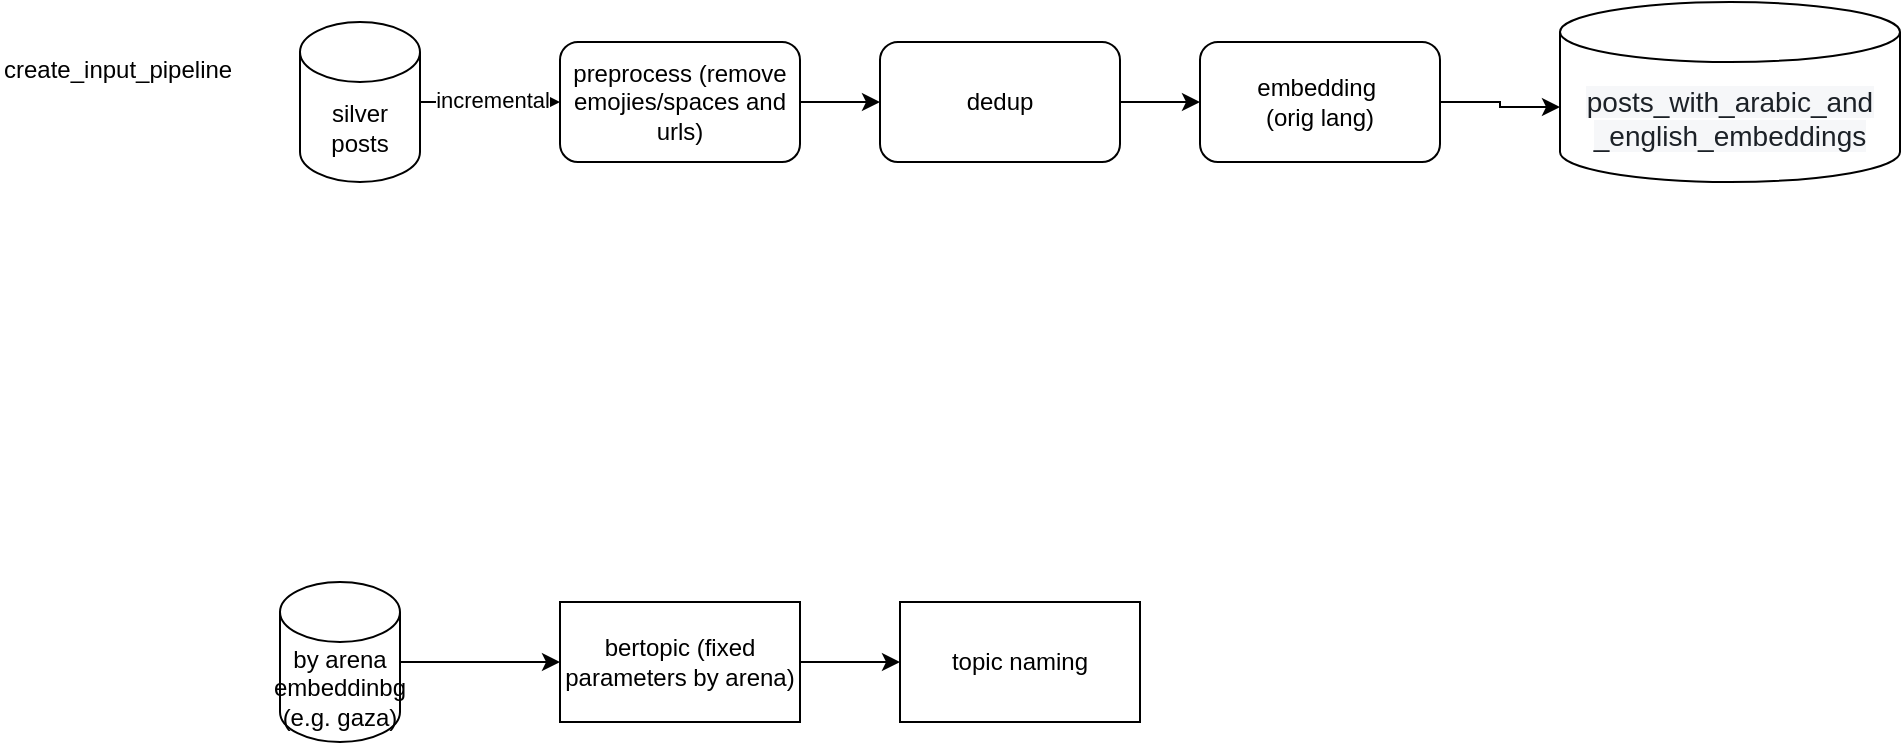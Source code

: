 <mxfile version="25.0.1">
  <diagram name="Page-1" id="_-j-LyRyLfRdokaX9RX_">
    <mxGraphModel dx="1042" dy="565" grid="1" gridSize="10" guides="1" tooltips="1" connect="1" arrows="1" fold="1" page="1" pageScale="1" pageWidth="850" pageHeight="1100" math="0" shadow="0">
      <root>
        <mxCell id="0" />
        <mxCell id="1" parent="0" />
        <mxCell id="2Lk4g0oTJvZEIo2jpxFW-12" style="edgeStyle=orthogonalEdgeStyle;rounded=0;orthogonalLoop=1;jettySize=auto;html=1;entryX=0;entryY=0.5;entryDx=0;entryDy=0;" edge="1" parent="1" source="2Lk4g0oTJvZEIo2jpxFW-1" target="2Lk4g0oTJvZEIo2jpxFW-2">
          <mxGeometry relative="1" as="geometry" />
        </mxCell>
        <mxCell id="2Lk4g0oTJvZEIo2jpxFW-13" value="incremental" style="edgeLabel;html=1;align=center;verticalAlign=middle;resizable=0;points=[];" vertex="1" connectable="0" parent="2Lk4g0oTJvZEIo2jpxFW-12">
          <mxGeometry x="0.017" y="1" relative="1" as="geometry">
            <mxPoint as="offset" />
          </mxGeometry>
        </mxCell>
        <mxCell id="2Lk4g0oTJvZEIo2jpxFW-1" value="silver posts" style="shape=cylinder3;whiteSpace=wrap;html=1;boundedLbl=1;backgroundOutline=1;size=15;" vertex="1" parent="1">
          <mxGeometry x="180" y="100" width="60" height="80" as="geometry" />
        </mxCell>
        <mxCell id="2Lk4g0oTJvZEIo2jpxFW-5" value="" style="edgeStyle=orthogonalEdgeStyle;rounded=0;orthogonalLoop=1;jettySize=auto;html=1;" edge="1" parent="1" source="2Lk4g0oTJvZEIo2jpxFW-2" target="2Lk4g0oTJvZEIo2jpxFW-4">
          <mxGeometry relative="1" as="geometry" />
        </mxCell>
        <mxCell id="2Lk4g0oTJvZEIo2jpxFW-2" value="preprocess (remove emojies/spaces and urls)" style="rounded=1;whiteSpace=wrap;html=1;" vertex="1" parent="1">
          <mxGeometry x="310" y="110" width="120" height="60" as="geometry" />
        </mxCell>
        <mxCell id="2Lk4g0oTJvZEIo2jpxFW-9" value="" style="edgeStyle=orthogonalEdgeStyle;rounded=0;orthogonalLoop=1;jettySize=auto;html=1;" edge="1" parent="1" source="2Lk4g0oTJvZEIo2jpxFW-4" target="2Lk4g0oTJvZEIo2jpxFW-8">
          <mxGeometry relative="1" as="geometry" />
        </mxCell>
        <mxCell id="2Lk4g0oTJvZEIo2jpxFW-4" value="dedup" style="whiteSpace=wrap;html=1;rounded=1;" vertex="1" parent="1">
          <mxGeometry x="470" y="110" width="120" height="60" as="geometry" />
        </mxCell>
        <mxCell id="2Lk4g0oTJvZEIo2jpxFW-7" value="&lt;span style=&quot;color: rgb(28, 33, 39); font-family: Source-Sans-Pro, Helvetica, sans-serif, blueprint-icons-16; font-size: 14px; text-align: start; text-wrap-mode: nowrap; background-color: rgb(246, 247, 249);&quot;&gt;posts_with_arabic_and&lt;/span&gt;&lt;div&gt;&lt;span style=&quot;color: rgb(28, 33, 39); font-family: Source-Sans-Pro, Helvetica, sans-serif, blueprint-icons-16; font-size: 14px; text-align: start; text-wrap-mode: nowrap; background-color: rgb(246, 247, 249);&quot;&gt;_english_embeddings&lt;/span&gt;&lt;/div&gt;" style="shape=cylinder3;whiteSpace=wrap;html=1;boundedLbl=1;backgroundOutline=1;size=15;" vertex="1" parent="1">
          <mxGeometry x="810" y="90" width="170" height="90" as="geometry" />
        </mxCell>
        <mxCell id="2Lk4g0oTJvZEIo2jpxFW-8" value="embedding&amp;nbsp;&lt;div&gt;(orig lang)&lt;/div&gt;" style="whiteSpace=wrap;html=1;rounded=1;" vertex="1" parent="1">
          <mxGeometry x="630" y="110" width="120" height="60" as="geometry" />
        </mxCell>
        <mxCell id="2Lk4g0oTJvZEIo2jpxFW-10" style="edgeStyle=orthogonalEdgeStyle;rounded=0;orthogonalLoop=1;jettySize=auto;html=1;entryX=0;entryY=0;entryDx=0;entryDy=52.5;entryPerimeter=0;" edge="1" parent="1" source="2Lk4g0oTJvZEIo2jpxFW-8" target="2Lk4g0oTJvZEIo2jpxFW-7">
          <mxGeometry relative="1" as="geometry" />
        </mxCell>
        <mxCell id="2Lk4g0oTJvZEIo2jpxFW-14" value="create_input_pipeline" style="text;whiteSpace=wrap;" vertex="1" parent="1">
          <mxGeometry x="30" y="110" width="150" height="40" as="geometry" />
        </mxCell>
        <mxCell id="2Lk4g0oTJvZEIo2jpxFW-18" value="" style="edgeStyle=orthogonalEdgeStyle;rounded=0;orthogonalLoop=1;jettySize=auto;html=1;" edge="1" parent="1" source="2Lk4g0oTJvZEIo2jpxFW-16" target="2Lk4g0oTJvZEIo2jpxFW-17">
          <mxGeometry relative="1" as="geometry" />
        </mxCell>
        <mxCell id="2Lk4g0oTJvZEIo2jpxFW-16" value="by arena embeddinbg (e.g. gaza)" style="shape=cylinder3;whiteSpace=wrap;html=1;boundedLbl=1;backgroundOutline=1;size=15;" vertex="1" parent="1">
          <mxGeometry x="170" y="380" width="60" height="80" as="geometry" />
        </mxCell>
        <mxCell id="2Lk4g0oTJvZEIo2jpxFW-20" style="edgeStyle=orthogonalEdgeStyle;rounded=0;orthogonalLoop=1;jettySize=auto;html=1;entryX=0;entryY=0.5;entryDx=0;entryDy=0;" edge="1" parent="1" source="2Lk4g0oTJvZEIo2jpxFW-17" target="2Lk4g0oTJvZEIo2jpxFW-19">
          <mxGeometry relative="1" as="geometry" />
        </mxCell>
        <mxCell id="2Lk4g0oTJvZEIo2jpxFW-17" value="bertopic (fixed parameters by arena)" style="whiteSpace=wrap;html=1;" vertex="1" parent="1">
          <mxGeometry x="310" y="390" width="120" height="60" as="geometry" />
        </mxCell>
        <mxCell id="2Lk4g0oTJvZEIo2jpxFW-19" value="topic naming" style="whiteSpace=wrap;html=1;" vertex="1" parent="1">
          <mxGeometry x="480" y="390" width="120" height="60" as="geometry" />
        </mxCell>
      </root>
    </mxGraphModel>
  </diagram>
</mxfile>
